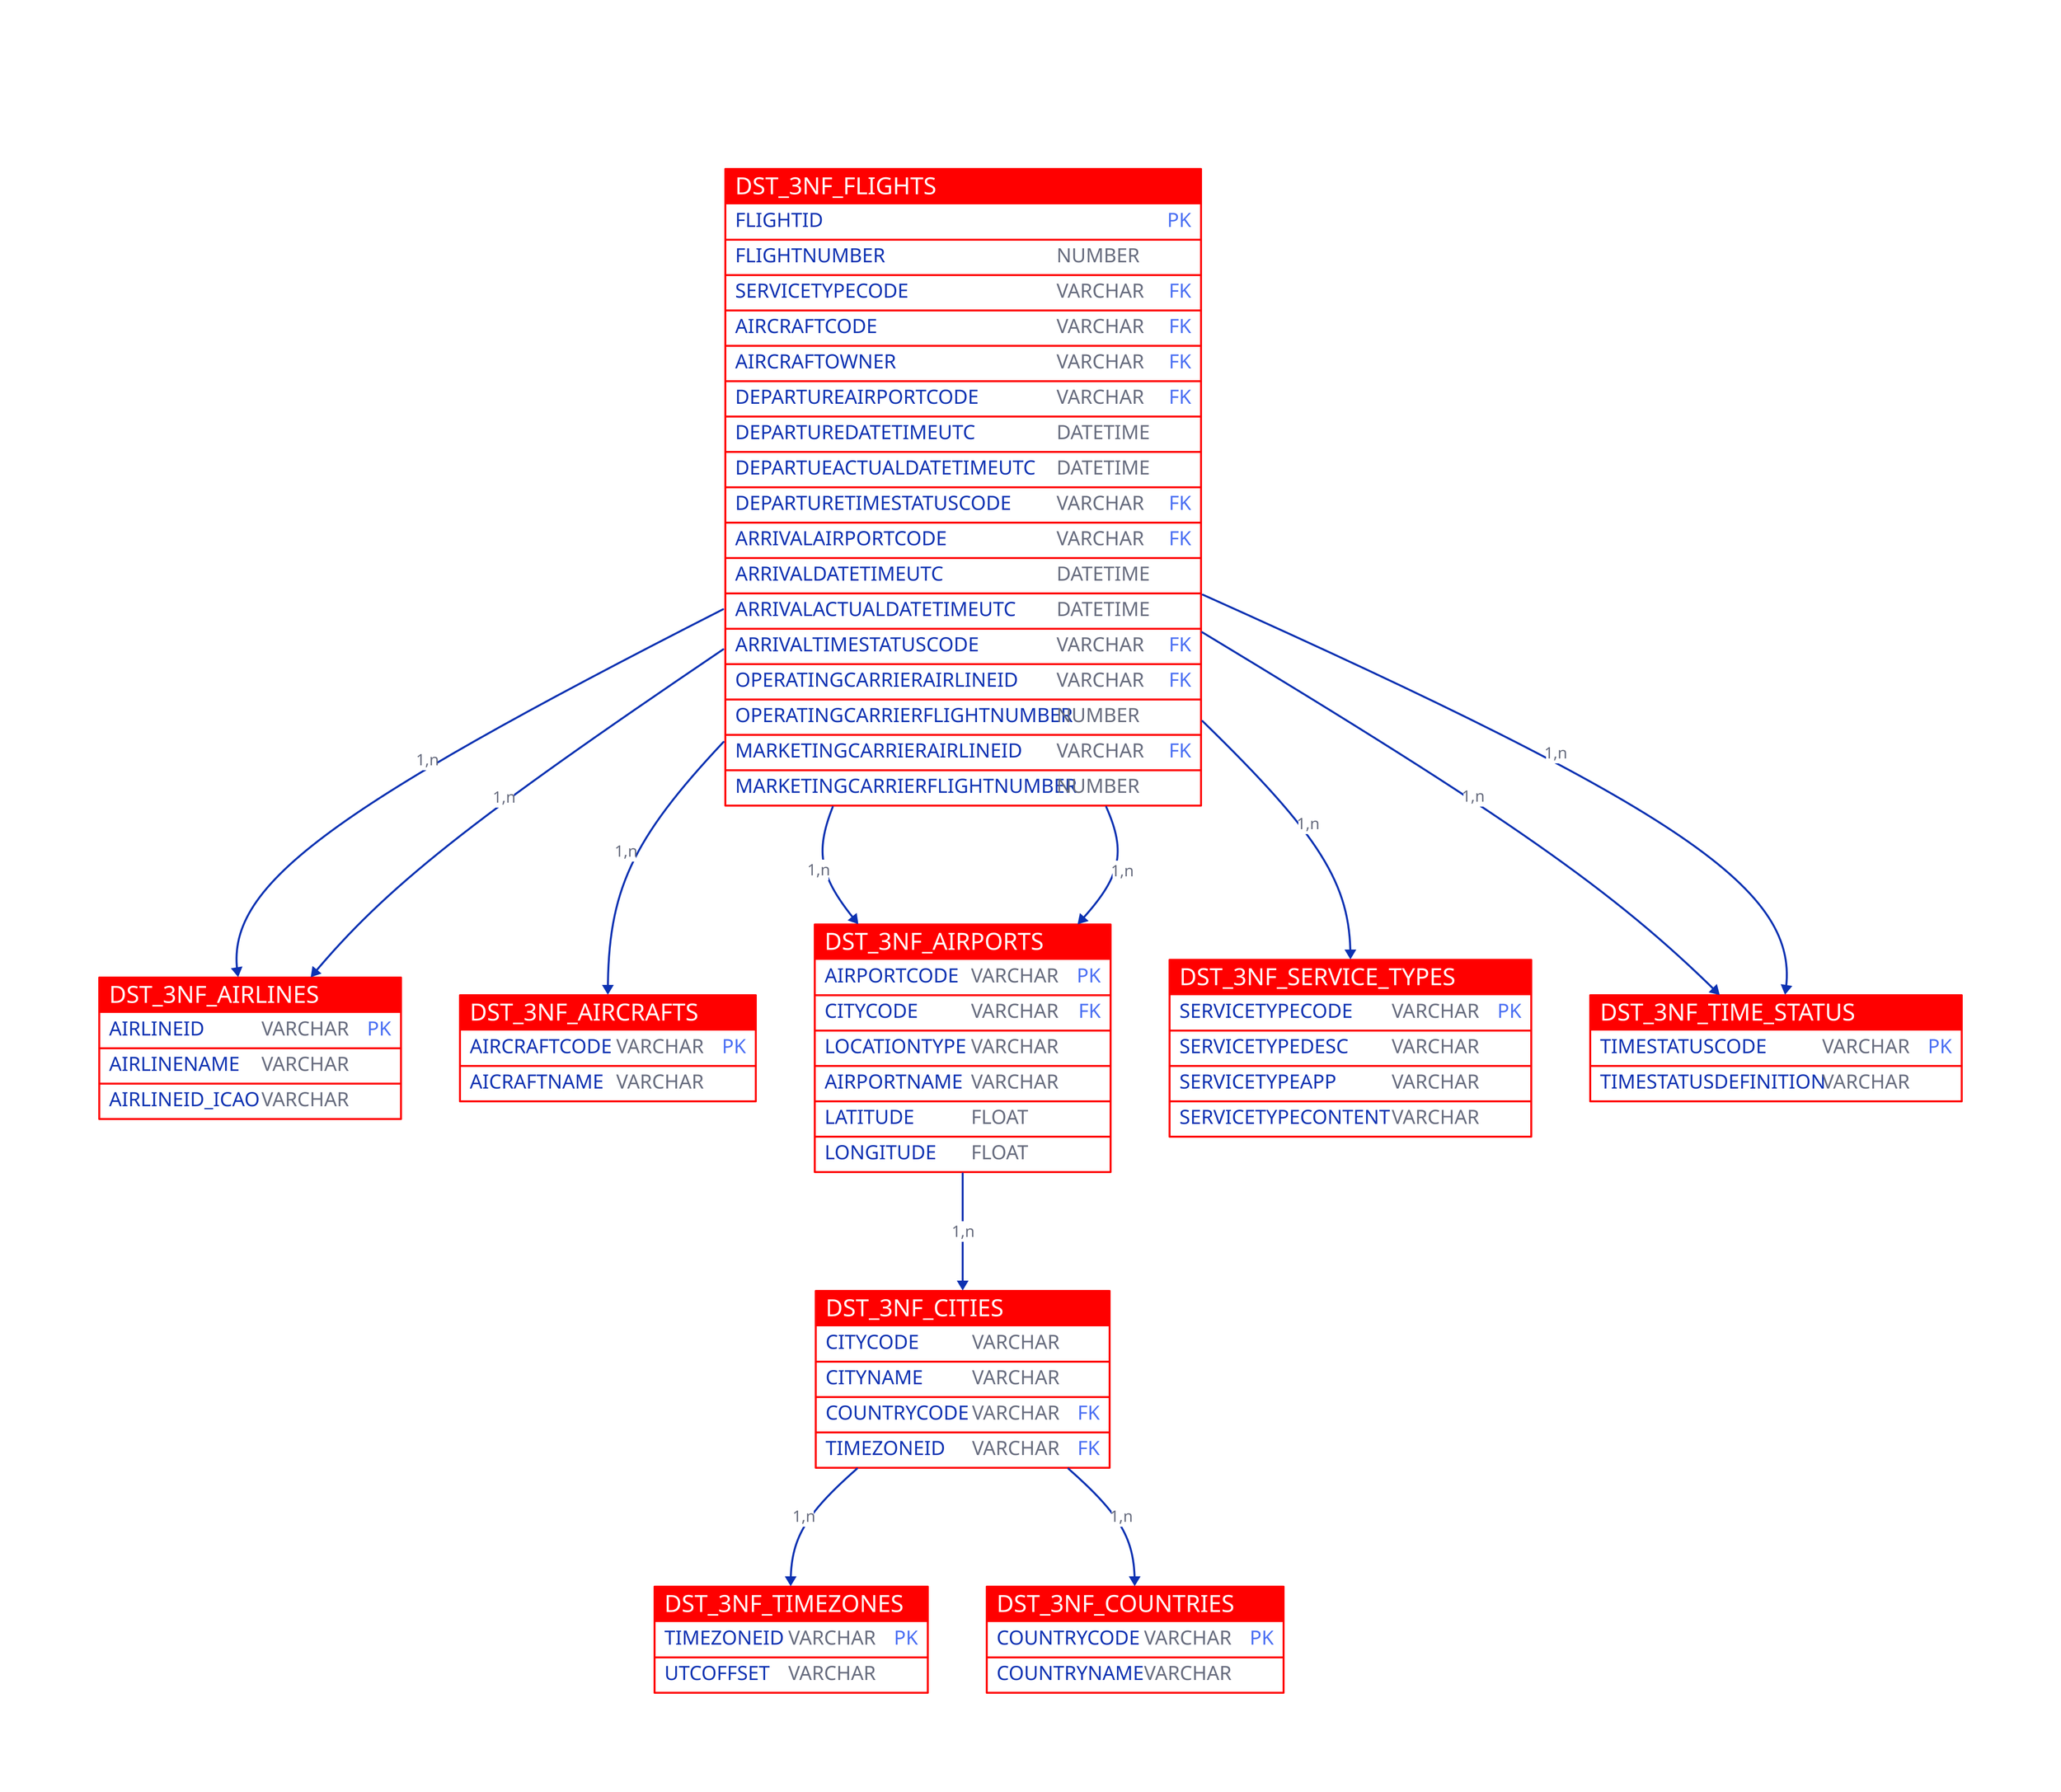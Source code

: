 vars: {
    d2-config: {
        layout-engine: elk
    }
}

title: |md
  # 3NF DATA FROM RAW DATA
| { near: top-center }


# l'ID de la compagnie et son nom
DST_3NF_AIRLINES: {
    shape: sql_table
    style: {fill: red}
    AIRLINEID: VARCHAR {constraint: [primary_key]}
    AIRLINENAME: VARCHAR
    AIRLINEID_ICAO: VARCHAR
}

# Le code de l'avion, le modèle
# pas d'infos sur AIRLINEEQUIPCODE à part le code
DST_3NF_AIRCRAFTS: {
    shape: sql_table
    style: {fill: red}
    AIRCRAFTCODE: VARCHAR {constraint: [primary_key]}
#    AIRLINEEQUIPCODE: VARCHAR
    AICRAFTNAME: VARCHAR
}

# Le code de l'aéroport, locationtype (rail, airport, ...) sans plus d'info, le nom de l'aéroport, sa latitude et longitude
DST_3NF_AIRPORTS: {
    shape: sql_table
    style: {fill: red}
    AIRPORTCODE: VARCHAR {constraint: [primary_key]}
    CITYCODE: VARCHAR {constraint: foreign_key}
    LOCATIONTYPE: VARCHAR
    AIRPORTNAME: VARCHAR
    LATITUDE: FLOAT
    LONGITUDE: FLOAT
}

# useless because 1 value depends on airport pk
# on n'a pas d'info
# DST_3NF_LOCATIONTYPE: {
#     shape: sql_table
#     style: {fill: red}
#     LOCATIONTYPEID: NUMBER {constraint: [primary_key]}
#     LOCATIONTYPENAME: VARCHAR
# }

# le code de la ville, le nom de la ville
DST_3NF_CITIES: {
    shape: sql_table
    style: {fill: red}
    CITYCODE: VARCHAR
    CITYNAME: VARCHAR
    COUNTRYCODE: VARCHAR {constraint: foreign_key}
    TIMEZONEID: VARCHAR {constraint: foreign_key}
}

# le nom/dela_timezone, l'offset par rapport à UTC
DST_3NF_TIMEZONES {
    shape: sql_table
    style: {fill: red}
    TIMEZONEID: VARCHAR {constraint: [primary_key]}
    UTCOFFSET: VARCHAR
}

# Le code du pays et son nom
DST_3NF_COUNTRIES: {
    shape: sql_table
    style: {fill: red}
    COUNTRYCODE: VARCHAR {constraint: [primary_key]}
    COUNTRYNAME: VARCHAR
}


# DST_3NF_DATE: {
#     shape: sql_table
#     style: {fill: red}
#     DATEUTC: TIMESTAMP {constraint: [primary_key]}
#     DATELT: TIMESTAMP
#     DAYNAME: VARCHAR
#     DAYNUMBER: NUMBER
# }

# DST_3NF_TIME: {
#     shape: sql_table
#     style: {fill: red}
#     TIMEID: NUMBER {constraint: [primary_key]}
#     TIME: TIME
# }

# Code du type de service, description du service, application du service, contenu du service
# ex: 'J', 'Normal Service', 'Scheduled', 'Passenger'
DST_3NF_SERVICE_TYPES {
    shape: sql_table
    style: {fill: red}
    SERVICETYPECODE: VARCHAR {constraint: [primary_key]}
    SERVICETYPEDESC: VARCHAR
    SERVICETYPEAPP: VARCHAR
    SERVICETYPECONTENT: VARCHAR
}

# Un vol
# FLIGHTID: généré à partir de airlineid + FLIGHTNUMBER + DEPARTUREDATETIMEUTC
# FLIGHTID	FLIGHTNUMBER	SERVICETYPECODE	AIRCRAFTCODE	AIRCRAFTOWNER	DEPARTUREAIRPORTCODE	DEPARTUREDATETIMEUTC	DEPARTURETIMESTATUSCODE	ARRIVALAIRPORTCODE	ARRIVALESTIMATEDDATETIMEUTC	ARRIVALTIMESTATUSCODE	ARRIVALDATETIMEUTC	OPERATINGCARRIERAIRLINEID	OPERATINGCARRIERFLIGHTNUMBER	MARKETINGCARRIERAIRLINEID	MARKETINGCARRIERFLIGHTNUMBER
# WK62024-02-15 13:05:00.000	6	J	343	WK	ZRH	2024-02-15 13:05:00.000 +0000	DL	POP	2024-02-15 23:52:00.000 +0000	DL	2024-02-15 23:10:00.000 +0000	WK	006	WK	6
DST_3NF_FLIGHTS: {
    shape: sql_table
    style: {fill: red}
    FLIGHTID:  {constraint: [primary_key]}
    FLIGHTNUMBER: NUMBER
    SERVICETYPECODE: VARCHAR {constraint: foreign_key}
    AIRCRAFTCODE: VARCHAR {constraint: foreign_key}
    AIRCRAFTOWNER: VARCHAR {constraint: foreign_key}
    DEPARTUREAIRPORTCODE: VARCHAR {constraint: foreign_key}
    # DEPARTURETERMINALGATE: VARCHAR {constraint: foreign_key}
    DEPARTUREDATETIMEUTC: DATETIME
    DEPARTUEACTUALDATETIMEUTC: DATETIME
    DEPARTURETIMESTATUSCODE: VARCHAR {constraint: foreign_key}
    # ARRIVALTERMINALGATE: VARCHAR {constraint: foreign_key}
    ARRIVALAIRPORTCODE: VARCHAR {constraint: foreign_key}
    ARRIVALDATETIMEUTC: DATETIME
    ARRIVALACTUALDATETIMEUTC: DATETIME
    ARRIVALTIMESTATUSCODE: VARCHAR {constraint: foreign_key}
    # CONFIGURATIONVERSION: VARCHAR
 
    OPERATINGCARRIERAIRLINEID: VARCHAR {constraint: foreign_key}
    OPERATINGCARRIERFLIGHTNUMBER: NUMBER
    MARKETINGCARRIERAIRLINEID: VARCHAR {constraint: foreign_key}
    MARKETINGCARRIERFLIGHTNUMBER: NUMBER
}

# exemple: ('CD', 'Flight Cancelled')
DST_3NF_TIME_STATUS {
    shape: sql_table
    style: {fill: red}
    TIMESTATUSCODE: VARCHAR {constraint: [primary_key]}
    TIMESTATUSDEFINITION: VARCHAR
}

# DST_3NF_GATES {
#     shape: sql_table
#     style: {fill: red}
#     TERMINALID: NUMBER {constraint: [primary_key]}
#     TERMINALGATE: VARCHAR 
#     TERMINALNAME: VARCHAR
# }

# DST_3NF_CONFIGURATION {
#     shape: sql_table
#     style: {fill: red}
#     CONFIGURATIONVERSION: VARCHAR {constraint: [primary_key]}
#     CONFIGURATIONDETAILS: VARCHAR
# }


# DST_3NF_LOCATION_TYPE.LOCATIONTYPEID -> DST_3NF_AIRPORTS.LOCATIONTYPEID
DST_3NF_CITIES.CITYCODE <- DST_3NF_AIRPORTS.CITYCODE: 1,n
DST_3NF_TIMEZONES.TIMEZONEID <- DST_3NF_CITIES.TIMEZONEID: 1,n
DST_3NF_COUNTRIES.COUNTRYCODE <- DST_3NF_CITIES.COUNTRYCODE: 1,n

# DST_3NF_SERVICE.SERVICETYPEID -> DST_3NF_FLIGHTS.SERVICETYPEID
DST_3NF_FLIGHTS.ARRIVALTIMESTATUSCODE -> DST_3NF_TIME_STATUS.TIMESTATUSCODE <- DST_3NF_FLIGHTS.ARRIVALTIMESTATUSCODE: 1,n
# DST_3NF_FLIGHTS.DEPARTURETERMINALGATE <- DST_3NF_GATES.TERMINALID -> DST_3NF_FLIGHTS.ARRIVALETERMINALGATE
# DST_3NF_DATE.DATEUTC -> DST_3NF_FLIGHTS.DEPARTUREDATETIMEUTC
DST_3NF_AIRPORTS.AIRPORTCODE <- DST_3NF_FLIGHTS.DEPARTUREAIRPORTCODE: 1,n
DST_3NF_AIRPORTS.AIRPORTCODE <- DST_3NF_FLIGHTS.ARRIVALAIRPORTCODE: 1,n
DST_3NF_AIRLINES.AIRLINEID <- DST_3NF_FLIGHTS.OPERATINGCARRIERAIRLINEID: 1,n
DST_3NF_AIRLINES.AIRLINEID <- DST_3NF_FLIGHTS.MARKETINGCARRIERAIRLINEID: 1,n
DST_3NF_AIRCRAFTS.AIRCRAFTCODE <- DST_3NF_FLIGHTS.AIRCRAFTCODE: 1,n
DST_3NF_SERVICE_TYPES.SERVICETYPECODE <- DST_3NF_FLIGHTS.SERVICETYPECODE: 1,n
